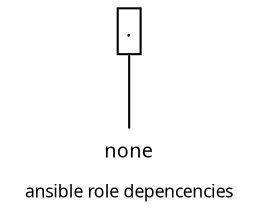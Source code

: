 graph {

  node [margin="0.05,0.09" height=0 width=0 shape=box fontname="Sans serif" fontsize="9.5"];

  fontsize="8.5";
  fontname="Sans serif";

  label="ansible role depencencies";

  layout=dot;
  splines=compound;
  concentrate=true;
  center=treu;
  dpi=300;

  {
    "."
    "none" [shape=plaintext]
  }
  "." -- "none"
}
